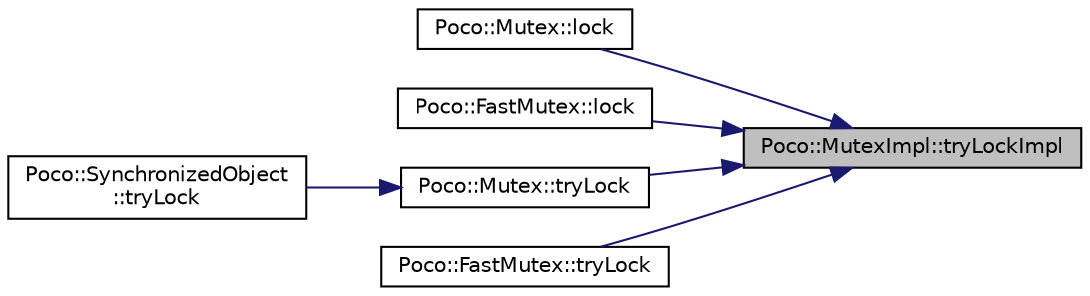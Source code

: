 digraph "Poco::MutexImpl::tryLockImpl"
{
 // LATEX_PDF_SIZE
  edge [fontname="Helvetica",fontsize="10",labelfontname="Helvetica",labelfontsize="10"];
  node [fontname="Helvetica",fontsize="10",shape=record];
  rankdir="RL";
  Node1 [label="Poco::MutexImpl::tryLockImpl",height=0.2,width=0.4,color="black", fillcolor="grey75", style="filled", fontcolor="black",tooltip=" "];
  Node1 -> Node2 [dir="back",color="midnightblue",fontsize="10",style="solid",fontname="Helvetica"];
  Node2 [label="Poco::Mutex::lock",height=0.2,width=0.4,color="black", fillcolor="white", style="filled",URL="$classPoco_1_1Mutex.html#a152b3fae7b4ca1704cb79791d3d53617",tooltip=" "];
  Node1 -> Node3 [dir="back",color="midnightblue",fontsize="10",style="solid",fontname="Helvetica"];
  Node3 [label="Poco::FastMutex::lock",height=0.2,width=0.4,color="black", fillcolor="white", style="filled",URL="$classPoco_1_1FastMutex.html#ae9ce4227b4adba8d6e24632b0ddef7c3",tooltip=" "];
  Node1 -> Node4 [dir="back",color="midnightblue",fontsize="10",style="solid",fontname="Helvetica"];
  Node4 [label="Poco::Mutex::tryLock",height=0.2,width=0.4,color="black", fillcolor="white", style="filled",URL="$classPoco_1_1Mutex.html#a95e532ca453e46adda1278dd4f44ff70",tooltip=" "];
  Node4 -> Node5 [dir="back",color="midnightblue",fontsize="10",style="solid",fontname="Helvetica"];
  Node5 [label="Poco::SynchronizedObject\l::tryLock",height=0.2,width=0.4,color="black", fillcolor="white", style="filled",URL="$classPoco_1_1SynchronizedObject.html#a62611b93195531ea18bf8479707ef994",tooltip=" "];
  Node1 -> Node6 [dir="back",color="midnightblue",fontsize="10",style="solid",fontname="Helvetica"];
  Node6 [label="Poco::FastMutex::tryLock",height=0.2,width=0.4,color="black", fillcolor="white", style="filled",URL="$classPoco_1_1FastMutex.html#a76f8f599068569dcfd549b9ef9fe603b",tooltip=" "];
}
